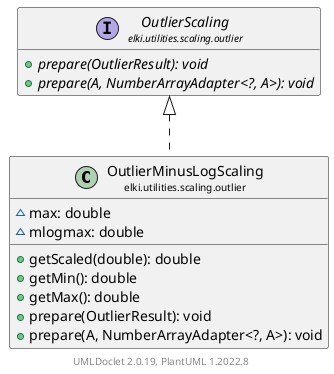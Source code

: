 @startuml
    remove .*\.(Instance|Par|Parameterizer|Factory)$
    set namespaceSeparator none
    hide empty fields
    hide empty methods

    class "<size:14>OutlierMinusLogScaling\n<size:10>elki.utilities.scaling.outlier" as elki.utilities.scaling.outlier.OutlierMinusLogScaling [[OutlierMinusLogScaling.html]] {
        ~max: double
        ~mlogmax: double
        +getScaled(double): double
        +getMin(): double
        +getMax(): double
        +prepare(OutlierResult): void
        +prepare(A, NumberArrayAdapter<?, A>): void
    }

    interface "<size:14>OutlierScaling\n<size:10>elki.utilities.scaling.outlier" as elki.utilities.scaling.outlier.OutlierScaling [[OutlierScaling.html]] {
        {abstract} +prepare(OutlierResult): void
        {abstract} +prepare(A, NumberArrayAdapter<?, A>): void
    }

    elki.utilities.scaling.outlier.OutlierScaling <|.. elki.utilities.scaling.outlier.OutlierMinusLogScaling

    center footer UMLDoclet 2.0.19, PlantUML 1.2022.8
@enduml
